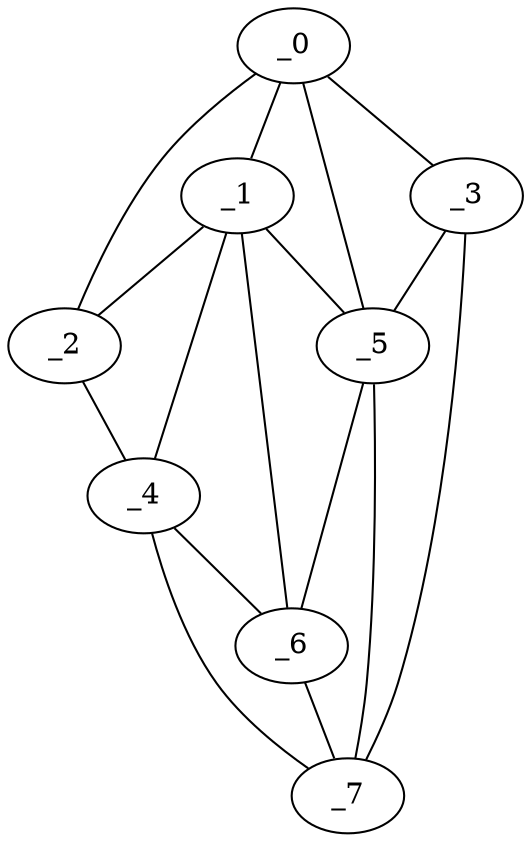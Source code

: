 graph "obj52__150.gxl" {
	_0	 [x=51,
		y=10];
	_1	 [x=73,
		y=107];
	_0 -- _1	 [valence=2];
	_2	 [x=73,
		y=125];
	_0 -- _2	 [valence=1];
	_3	 [x=83,
		y=4];
	_0 -- _3	 [valence=1];
	_5	 [x=88,
		y=69];
	_0 -- _5	 [valence=2];
	_1 -- _2	 [valence=1];
	_4	 [x=86,
		y=123];
	_1 -- _4	 [valence=1];
	_1 -- _5	 [valence=1];
	_6	 [x=88,
		y=82];
	_1 -- _6	 [valence=2];
	_2 -- _4	 [valence=1];
	_3 -- _5	 [valence=2];
	_7	 [x=99,
		y=4];
	_3 -- _7	 [valence=1];
	_4 -- _6	 [valence=2];
	_4 -- _7	 [valence=1];
	_5 -- _6	 [valence=2];
	_5 -- _7	 [valence=2];
	_6 -- _7	 [valence=2];
}
